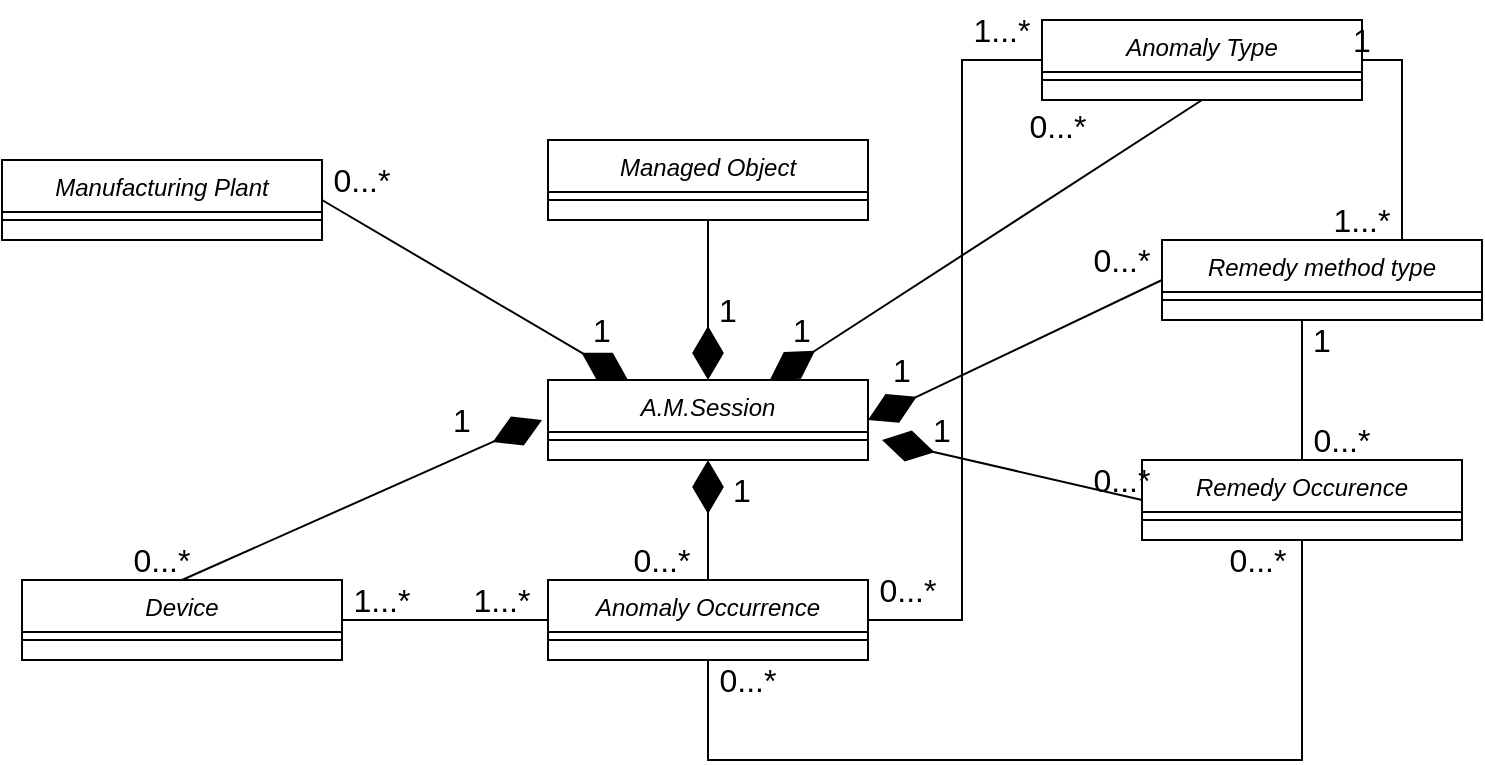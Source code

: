 <mxfile version="21.1.4" type="github">
  <diagram id="C5RBs43oDa-KdzZeNtuy" name="Page-1">
    <mxGraphModel dx="1313" dy="1958" grid="1" gridSize="10" guides="1" tooltips="1" connect="1" arrows="1" fold="1" page="1" pageScale="1" pageWidth="827" pageHeight="1169" math="0" shadow="0">
      <root>
        <mxCell id="WIyWlLk6GJQsqaUBKTNV-0" />
        <mxCell id="WIyWlLk6GJQsqaUBKTNV-1" parent="WIyWlLk6GJQsqaUBKTNV-0" />
        <mxCell id="xKLmWpBUdDbLds3pbili-0" value="Manufacturing Plant" style="swimlane;fontStyle=2;align=center;verticalAlign=top;childLayout=stackLayout;horizontal=1;startSize=26;horizontalStack=0;resizeParent=1;resizeLast=0;collapsible=1;marginBottom=0;rounded=0;shadow=0;strokeWidth=1;" vertex="1" parent="WIyWlLk6GJQsqaUBKTNV-1">
          <mxGeometry x="60" y="-890" width="160" height="40" as="geometry">
            <mxRectangle x="230" y="140" width="160" height="26" as="alternateBounds" />
          </mxGeometry>
        </mxCell>
        <mxCell id="xKLmWpBUdDbLds3pbili-4" value="" style="line;html=1;strokeWidth=1;align=left;verticalAlign=middle;spacingTop=-1;spacingLeft=3;spacingRight=3;rotatable=0;labelPosition=right;points=[];portConstraint=eastwest;" vertex="1" parent="xKLmWpBUdDbLds3pbili-0">
          <mxGeometry y="26" width="160" height="8" as="geometry" />
        </mxCell>
        <mxCell id="xKLmWpBUdDbLds3pbili-6" value="Device" style="swimlane;fontStyle=2;align=center;verticalAlign=top;childLayout=stackLayout;horizontal=1;startSize=26;horizontalStack=0;resizeParent=1;resizeLast=0;collapsible=1;marginBottom=0;rounded=0;shadow=0;strokeWidth=1;" vertex="1" parent="WIyWlLk6GJQsqaUBKTNV-1">
          <mxGeometry x="70" y="-680" width="160" height="40" as="geometry">
            <mxRectangle x="230" y="140" width="160" height="26" as="alternateBounds" />
          </mxGeometry>
        </mxCell>
        <mxCell id="xKLmWpBUdDbLds3pbili-7" value="" style="line;html=1;strokeWidth=1;align=left;verticalAlign=middle;spacingTop=-1;spacingLeft=3;spacingRight=3;rotatable=0;labelPosition=right;points=[];portConstraint=eastwest;" vertex="1" parent="xKLmWpBUdDbLds3pbili-6">
          <mxGeometry y="26" width="160" height="8" as="geometry" />
        </mxCell>
        <mxCell id="xKLmWpBUdDbLds3pbili-8" value="Anomaly Occurrence" style="swimlane;fontStyle=2;align=center;verticalAlign=top;childLayout=stackLayout;horizontal=1;startSize=26;horizontalStack=0;resizeParent=1;resizeLast=0;collapsible=1;marginBottom=0;rounded=0;shadow=0;strokeWidth=1;" vertex="1" parent="WIyWlLk6GJQsqaUBKTNV-1">
          <mxGeometry x="333" y="-680" width="160" height="40" as="geometry">
            <mxRectangle x="230" y="140" width="160" height="26" as="alternateBounds" />
          </mxGeometry>
        </mxCell>
        <mxCell id="xKLmWpBUdDbLds3pbili-9" value="" style="line;html=1;strokeWidth=1;align=left;verticalAlign=middle;spacingTop=-1;spacingLeft=3;spacingRight=3;rotatable=0;labelPosition=right;points=[];portConstraint=eastwest;" vertex="1" parent="xKLmWpBUdDbLds3pbili-8">
          <mxGeometry y="26" width="160" height="8" as="geometry" />
        </mxCell>
        <mxCell id="xKLmWpBUdDbLds3pbili-10" value="A.M.Session" style="swimlane;fontStyle=2;align=center;verticalAlign=top;childLayout=stackLayout;horizontal=1;startSize=26;horizontalStack=0;resizeParent=1;resizeLast=0;collapsible=1;marginBottom=0;rounded=0;shadow=0;strokeWidth=1;" vertex="1" parent="WIyWlLk6GJQsqaUBKTNV-1">
          <mxGeometry x="333" y="-780" width="160" height="40" as="geometry">
            <mxRectangle x="230" y="140" width="160" height="26" as="alternateBounds" />
          </mxGeometry>
        </mxCell>
        <mxCell id="xKLmWpBUdDbLds3pbili-11" value="" style="line;html=1;strokeWidth=1;align=left;verticalAlign=middle;spacingTop=-1;spacingLeft=3;spacingRight=3;rotatable=0;labelPosition=right;points=[];portConstraint=eastwest;" vertex="1" parent="xKLmWpBUdDbLds3pbili-10">
          <mxGeometry y="26" width="160" height="8" as="geometry" />
        </mxCell>
        <mxCell id="xKLmWpBUdDbLds3pbili-12" value="Managed Object" style="swimlane;fontStyle=2;align=center;verticalAlign=top;childLayout=stackLayout;horizontal=1;startSize=26;horizontalStack=0;resizeParent=1;resizeLast=0;collapsible=1;marginBottom=0;rounded=0;shadow=0;strokeWidth=1;" vertex="1" parent="WIyWlLk6GJQsqaUBKTNV-1">
          <mxGeometry x="333" y="-900" width="160" height="40" as="geometry">
            <mxRectangle x="230" y="140" width="160" height="26" as="alternateBounds" />
          </mxGeometry>
        </mxCell>
        <mxCell id="xKLmWpBUdDbLds3pbili-13" value="" style="line;html=1;strokeWidth=1;align=left;verticalAlign=middle;spacingTop=-1;spacingLeft=3;spacingRight=3;rotatable=0;labelPosition=right;points=[];portConstraint=eastwest;" vertex="1" parent="xKLmWpBUdDbLds3pbili-12">
          <mxGeometry y="26" width="160" height="8" as="geometry" />
        </mxCell>
        <mxCell id="xKLmWpBUdDbLds3pbili-14" value="Remedy method type" style="swimlane;fontStyle=2;align=center;verticalAlign=top;childLayout=stackLayout;horizontal=1;startSize=26;horizontalStack=0;resizeParent=1;resizeLast=0;collapsible=1;marginBottom=0;rounded=0;shadow=0;strokeWidth=1;" vertex="1" parent="WIyWlLk6GJQsqaUBKTNV-1">
          <mxGeometry x="640" y="-850" width="160" height="40" as="geometry">
            <mxRectangle x="230" y="140" width="160" height="26" as="alternateBounds" />
          </mxGeometry>
        </mxCell>
        <mxCell id="xKLmWpBUdDbLds3pbili-15" value="" style="line;html=1;strokeWidth=1;align=left;verticalAlign=middle;spacingTop=-1;spacingLeft=3;spacingRight=3;rotatable=0;labelPosition=right;points=[];portConstraint=eastwest;" vertex="1" parent="xKLmWpBUdDbLds3pbili-14">
          <mxGeometry y="26" width="160" height="8" as="geometry" />
        </mxCell>
        <mxCell id="xKLmWpBUdDbLds3pbili-16" value="Remedy Occurence" style="swimlane;fontStyle=2;align=center;verticalAlign=top;childLayout=stackLayout;horizontal=1;startSize=26;horizontalStack=0;resizeParent=1;resizeLast=0;collapsible=1;marginBottom=0;rounded=0;shadow=0;strokeWidth=1;" vertex="1" parent="WIyWlLk6GJQsqaUBKTNV-1">
          <mxGeometry x="630" y="-740" width="160" height="40" as="geometry">
            <mxRectangle x="230" y="140" width="160" height="26" as="alternateBounds" />
          </mxGeometry>
        </mxCell>
        <mxCell id="xKLmWpBUdDbLds3pbili-17" value="" style="line;html=1;strokeWidth=1;align=left;verticalAlign=middle;spacingTop=-1;spacingLeft=3;spacingRight=3;rotatable=0;labelPosition=right;points=[];portConstraint=eastwest;" vertex="1" parent="xKLmWpBUdDbLds3pbili-16">
          <mxGeometry y="26" width="160" height="8" as="geometry" />
        </mxCell>
        <mxCell id="xKLmWpBUdDbLds3pbili-18" value="Anomaly Type" style="swimlane;fontStyle=2;align=center;verticalAlign=top;childLayout=stackLayout;horizontal=1;startSize=26;horizontalStack=0;resizeParent=1;resizeLast=0;collapsible=1;marginBottom=0;rounded=0;shadow=0;strokeWidth=1;" vertex="1" parent="WIyWlLk6GJQsqaUBKTNV-1">
          <mxGeometry x="580" y="-960" width="160" height="40" as="geometry">
            <mxRectangle x="230" y="140" width="160" height="26" as="alternateBounds" />
          </mxGeometry>
        </mxCell>
        <mxCell id="xKLmWpBUdDbLds3pbili-19" value="" style="line;html=1;strokeWidth=1;align=left;verticalAlign=middle;spacingTop=-1;spacingLeft=3;spacingRight=3;rotatable=0;labelPosition=right;points=[];portConstraint=eastwest;" vertex="1" parent="xKLmWpBUdDbLds3pbili-18">
          <mxGeometry y="26" width="160" height="8" as="geometry" />
        </mxCell>
        <mxCell id="xKLmWpBUdDbLds3pbili-21" value="" style="endArrow=diamondThin;endFill=1;endSize=24;html=1;rounded=0;fontSize=12;curved=1;exitX=0.5;exitY=1;exitDx=0;exitDy=0;entryX=0.5;entryY=0;entryDx=0;entryDy=0;" edge="1" parent="WIyWlLk6GJQsqaUBKTNV-1" source="xKLmWpBUdDbLds3pbili-12" target="xKLmWpBUdDbLds3pbili-10">
          <mxGeometry width="160" relative="1" as="geometry">
            <mxPoint x="470" y="-820" as="sourcePoint" />
            <mxPoint x="630" y="-820" as="targetPoint" />
          </mxGeometry>
        </mxCell>
        <mxCell id="xKLmWpBUdDbLds3pbili-22" value="" style="endArrow=diamondThin;endFill=1;endSize=24;html=1;rounded=0;fontSize=12;curved=1;exitX=1;exitY=0.5;exitDx=0;exitDy=0;entryX=0.25;entryY=0;entryDx=0;entryDy=0;" edge="1" parent="WIyWlLk6GJQsqaUBKTNV-1" source="xKLmWpBUdDbLds3pbili-0" target="xKLmWpBUdDbLds3pbili-10">
          <mxGeometry width="160" relative="1" as="geometry">
            <mxPoint x="423" y="-850" as="sourcePoint" />
            <mxPoint x="423" y="-770" as="targetPoint" />
          </mxGeometry>
        </mxCell>
        <mxCell id="xKLmWpBUdDbLds3pbili-23" value="" style="endArrow=diamondThin;endFill=1;endSize=24;html=1;rounded=0;fontSize=12;curved=1;exitX=0.5;exitY=0;exitDx=0;exitDy=0;" edge="1" parent="WIyWlLk6GJQsqaUBKTNV-1" source="xKLmWpBUdDbLds3pbili-6">
          <mxGeometry width="160" relative="1" as="geometry">
            <mxPoint x="220" y="-830" as="sourcePoint" />
            <mxPoint x="330" y="-760" as="targetPoint" />
          </mxGeometry>
        </mxCell>
        <mxCell id="xKLmWpBUdDbLds3pbili-24" value="" style="endArrow=diamondThin;endFill=1;endSize=24;html=1;rounded=0;fontSize=12;curved=1;entryX=0.5;entryY=1;entryDx=0;entryDy=0;" edge="1" parent="WIyWlLk6GJQsqaUBKTNV-1" source="xKLmWpBUdDbLds3pbili-8" target="xKLmWpBUdDbLds3pbili-10">
          <mxGeometry width="160" relative="1" as="geometry">
            <mxPoint x="160" y="-670" as="sourcePoint" />
            <mxPoint x="340" y="-750" as="targetPoint" />
          </mxGeometry>
        </mxCell>
        <mxCell id="xKLmWpBUdDbLds3pbili-25" value="" style="endArrow=diamondThin;endFill=1;endSize=24;html=1;rounded=0;fontSize=12;curved=1;exitX=0.5;exitY=1;exitDx=0;exitDy=0;" edge="1" parent="WIyWlLk6GJQsqaUBKTNV-1" source="xKLmWpBUdDbLds3pbili-18" target="xKLmWpBUdDbLds3pbili-10">
          <mxGeometry width="160" relative="1" as="geometry">
            <mxPoint x="423" y="-670" as="sourcePoint" />
            <mxPoint x="423" y="-730" as="targetPoint" />
          </mxGeometry>
        </mxCell>
        <mxCell id="xKLmWpBUdDbLds3pbili-26" value="" style="endArrow=diamondThin;endFill=1;endSize=24;html=1;rounded=0;fontSize=12;curved=1;exitX=0;exitY=0.5;exitDx=0;exitDy=0;entryX=1;entryY=0.5;entryDx=0;entryDy=0;" edge="1" parent="WIyWlLk6GJQsqaUBKTNV-1" source="xKLmWpBUdDbLds3pbili-14" target="xKLmWpBUdDbLds3pbili-10">
          <mxGeometry width="160" relative="1" as="geometry">
            <mxPoint x="650" y="-910" as="sourcePoint" />
            <mxPoint x="451" y="-770" as="targetPoint" />
          </mxGeometry>
        </mxCell>
        <mxCell id="xKLmWpBUdDbLds3pbili-27" value="" style="endArrow=diamondThin;endFill=1;endSize=24;html=1;rounded=0;fontSize=12;curved=1;exitX=0;exitY=0.5;exitDx=0;exitDy=0;" edge="1" parent="WIyWlLk6GJQsqaUBKTNV-1" source="xKLmWpBUdDbLds3pbili-16">
          <mxGeometry width="160" relative="1" as="geometry">
            <mxPoint x="650" y="-820" as="sourcePoint" />
            <mxPoint x="500" y="-750" as="targetPoint" />
            <Array as="points" />
          </mxGeometry>
        </mxCell>
        <mxCell id="xKLmWpBUdDbLds3pbili-28" value="1" style="text;html=1;strokeColor=none;fillColor=none;align=center;verticalAlign=middle;whiteSpace=wrap;rounded=0;fontSize=16;" vertex="1" parent="WIyWlLk6GJQsqaUBKTNV-1">
          <mxGeometry x="350" y="-820" width="20" height="30" as="geometry" />
        </mxCell>
        <mxCell id="xKLmWpBUdDbLds3pbili-29" value="1" style="text;html=1;strokeColor=none;fillColor=none;align=center;verticalAlign=middle;whiteSpace=wrap;rounded=0;fontSize=16;" vertex="1" parent="WIyWlLk6GJQsqaUBKTNV-1">
          <mxGeometry x="413" y="-830" width="20" height="30" as="geometry" />
        </mxCell>
        <mxCell id="xKLmWpBUdDbLds3pbili-30" value="1" style="text;html=1;strokeColor=none;fillColor=none;align=center;verticalAlign=middle;whiteSpace=wrap;rounded=0;fontSize=16;" vertex="1" parent="WIyWlLk6GJQsqaUBKTNV-1">
          <mxGeometry x="450" y="-820" width="20" height="30" as="geometry" />
        </mxCell>
        <mxCell id="xKLmWpBUdDbLds3pbili-31" value="1" style="text;html=1;strokeColor=none;fillColor=none;align=center;verticalAlign=middle;whiteSpace=wrap;rounded=0;fontSize=16;" vertex="1" parent="WIyWlLk6GJQsqaUBKTNV-1">
          <mxGeometry x="500" y="-800" width="20" height="30" as="geometry" />
        </mxCell>
        <mxCell id="xKLmWpBUdDbLds3pbili-32" value="1" style="text;html=1;strokeColor=none;fillColor=none;align=center;verticalAlign=middle;whiteSpace=wrap;rounded=0;fontSize=16;" vertex="1" parent="WIyWlLk6GJQsqaUBKTNV-1">
          <mxGeometry x="520" y="-770" width="20" height="30" as="geometry" />
        </mxCell>
        <mxCell id="xKLmWpBUdDbLds3pbili-33" value="1" style="text;html=1;strokeColor=none;fillColor=none;align=center;verticalAlign=middle;whiteSpace=wrap;rounded=0;fontSize=16;" vertex="1" parent="WIyWlLk6GJQsqaUBKTNV-1">
          <mxGeometry x="420" y="-740" width="20" height="30" as="geometry" />
        </mxCell>
        <mxCell id="xKLmWpBUdDbLds3pbili-34" value="1" style="text;html=1;strokeColor=none;fillColor=none;align=center;verticalAlign=middle;whiteSpace=wrap;rounded=0;fontSize=16;" vertex="1" parent="WIyWlLk6GJQsqaUBKTNV-1">
          <mxGeometry x="280" y="-775" width="20" height="30" as="geometry" />
        </mxCell>
        <mxCell id="xKLmWpBUdDbLds3pbili-35" value="0...*" style="text;html=1;strokeColor=none;fillColor=none;align=center;verticalAlign=middle;whiteSpace=wrap;rounded=0;fontSize=16;" vertex="1" parent="WIyWlLk6GJQsqaUBKTNV-1">
          <mxGeometry x="220" y="-895" width="40" height="30" as="geometry" />
        </mxCell>
        <mxCell id="xKLmWpBUdDbLds3pbili-36" value="0...*" style="text;html=1;strokeColor=none;fillColor=none;align=center;verticalAlign=middle;whiteSpace=wrap;rounded=0;fontSize=16;" vertex="1" parent="WIyWlLk6GJQsqaUBKTNV-1">
          <mxGeometry x="120" y="-700" width="40" height="20" as="geometry" />
        </mxCell>
        <mxCell id="xKLmWpBUdDbLds3pbili-37" value="0...*" style="text;html=1;strokeColor=none;fillColor=none;align=center;verticalAlign=middle;whiteSpace=wrap;rounded=0;fontSize=16;" vertex="1" parent="WIyWlLk6GJQsqaUBKTNV-1">
          <mxGeometry x="370" y="-700" width="40" height="20" as="geometry" />
        </mxCell>
        <mxCell id="xKLmWpBUdDbLds3pbili-38" value="0...*" style="text;html=1;strokeColor=none;fillColor=none;align=center;verticalAlign=middle;whiteSpace=wrap;rounded=0;fontSize=16;" vertex="1" parent="WIyWlLk6GJQsqaUBKTNV-1">
          <mxGeometry x="600" y="-740" width="40" height="20" as="geometry" />
        </mxCell>
        <mxCell id="xKLmWpBUdDbLds3pbili-39" value="0...*" style="text;html=1;strokeColor=none;fillColor=none;align=center;verticalAlign=middle;whiteSpace=wrap;rounded=0;fontSize=16;" vertex="1" parent="WIyWlLk6GJQsqaUBKTNV-1">
          <mxGeometry x="600" y="-850" width="40" height="20" as="geometry" />
        </mxCell>
        <mxCell id="xKLmWpBUdDbLds3pbili-40" value="0...*" style="text;html=1;strokeColor=none;fillColor=none;align=center;verticalAlign=middle;whiteSpace=wrap;rounded=0;fontSize=16;" vertex="1" parent="WIyWlLk6GJQsqaUBKTNV-1">
          <mxGeometry x="568" y="-915" width="40" height="15" as="geometry" />
        </mxCell>
        <mxCell id="xKLmWpBUdDbLds3pbili-41" value="" style="endArrow=none;html=1;rounded=0;fontSize=12;startSize=8;endSize=8;entryX=1;entryY=0.5;entryDx=0;entryDy=0;exitX=0.75;exitY=0;exitDx=0;exitDy=0;" edge="1" parent="WIyWlLk6GJQsqaUBKTNV-1" source="xKLmWpBUdDbLds3pbili-14" target="xKLmWpBUdDbLds3pbili-18">
          <mxGeometry width="50" height="50" relative="1" as="geometry">
            <mxPoint x="530" y="-800" as="sourcePoint" />
            <mxPoint x="580" y="-850" as="targetPoint" />
            <Array as="points">
              <mxPoint x="760" y="-940" />
            </Array>
          </mxGeometry>
        </mxCell>
        <mxCell id="xKLmWpBUdDbLds3pbili-43" value="1" style="text;html=1;strokeColor=none;fillColor=none;align=center;verticalAlign=middle;whiteSpace=wrap;rounded=0;fontSize=16;" vertex="1" parent="WIyWlLk6GJQsqaUBKTNV-1">
          <mxGeometry x="720" y="-960" width="40" height="20" as="geometry" />
        </mxCell>
        <mxCell id="xKLmWpBUdDbLds3pbili-44" value="1...*" style="text;html=1;strokeColor=none;fillColor=none;align=center;verticalAlign=middle;whiteSpace=wrap;rounded=0;fontSize=16;" vertex="1" parent="WIyWlLk6GJQsqaUBKTNV-1">
          <mxGeometry x="720" y="-870" width="40" height="20" as="geometry" />
        </mxCell>
        <mxCell id="xKLmWpBUdDbLds3pbili-45" value="" style="endArrow=none;html=1;rounded=0;fontSize=12;startSize=8;endSize=8;exitX=0.5;exitY=0;exitDx=0;exitDy=0;" edge="1" parent="WIyWlLk6GJQsqaUBKTNV-1" source="xKLmWpBUdDbLds3pbili-16">
          <mxGeometry width="50" height="50" relative="1" as="geometry">
            <mxPoint x="770" y="-840" as="sourcePoint" />
            <mxPoint x="710" y="-810" as="targetPoint" />
            <Array as="points" />
          </mxGeometry>
        </mxCell>
        <mxCell id="xKLmWpBUdDbLds3pbili-46" value="1" style="text;html=1;strokeColor=none;fillColor=none;align=center;verticalAlign=middle;whiteSpace=wrap;rounded=0;fontSize=16;" vertex="1" parent="WIyWlLk6GJQsqaUBKTNV-1">
          <mxGeometry x="700" y="-810" width="40" height="20" as="geometry" />
        </mxCell>
        <mxCell id="xKLmWpBUdDbLds3pbili-48" value="0...*" style="text;html=1;strokeColor=none;fillColor=none;align=center;verticalAlign=middle;whiteSpace=wrap;rounded=0;fontSize=16;" vertex="1" parent="WIyWlLk6GJQsqaUBKTNV-1">
          <mxGeometry x="710" y="-760" width="40" height="20" as="geometry" />
        </mxCell>
        <mxCell id="xKLmWpBUdDbLds3pbili-49" value="" style="endArrow=none;html=1;rounded=0;fontSize=12;startSize=8;endSize=8;entryX=0.5;entryY=1;entryDx=0;entryDy=0;exitX=0.5;exitY=1;exitDx=0;exitDy=0;" edge="1" parent="WIyWlLk6GJQsqaUBKTNV-1" source="xKLmWpBUdDbLds3pbili-8" target="xKLmWpBUdDbLds3pbili-16">
          <mxGeometry width="50" height="50" relative="1" as="geometry">
            <mxPoint x="720" y="-730" as="sourcePoint" />
            <mxPoint x="730" y="-800" as="targetPoint" />
            <Array as="points">
              <mxPoint x="413" y="-590" />
              <mxPoint x="710" y="-590" />
            </Array>
          </mxGeometry>
        </mxCell>
        <mxCell id="xKLmWpBUdDbLds3pbili-50" value="0...*" style="text;html=1;strokeColor=none;fillColor=none;align=center;verticalAlign=middle;whiteSpace=wrap;rounded=0;fontSize=16;" vertex="1" parent="WIyWlLk6GJQsqaUBKTNV-1">
          <mxGeometry x="413" y="-640" width="40" height="20" as="geometry" />
        </mxCell>
        <mxCell id="xKLmWpBUdDbLds3pbili-51" value="0...*" style="text;html=1;strokeColor=none;fillColor=none;align=center;verticalAlign=middle;whiteSpace=wrap;rounded=0;fontSize=16;" vertex="1" parent="WIyWlLk6GJQsqaUBKTNV-1">
          <mxGeometry x="668" y="-700" width="40" height="20" as="geometry" />
        </mxCell>
        <mxCell id="xKLmWpBUdDbLds3pbili-52" value="" style="endArrow=none;html=1;rounded=0;fontSize=12;startSize=8;endSize=8;entryX=0;entryY=0.5;entryDx=0;entryDy=0;exitX=1;exitY=0.5;exitDx=0;exitDy=0;" edge="1" parent="WIyWlLk6GJQsqaUBKTNV-1" source="xKLmWpBUdDbLds3pbili-6" target="xKLmWpBUdDbLds3pbili-8">
          <mxGeometry width="50" height="50" relative="1" as="geometry">
            <mxPoint x="270" y="-644.0" as="sourcePoint" />
            <mxPoint x="720" y="-690" as="targetPoint" />
            <Array as="points">
              <mxPoint x="310" y="-660" />
            </Array>
          </mxGeometry>
        </mxCell>
        <mxCell id="xKLmWpBUdDbLds3pbili-54" value="" style="endArrow=none;html=1;rounded=0;fontSize=12;startSize=8;endSize=8;entryX=0;entryY=0.5;entryDx=0;entryDy=0;exitX=1;exitY=0.5;exitDx=0;exitDy=0;" edge="1" parent="WIyWlLk6GJQsqaUBKTNV-1" source="xKLmWpBUdDbLds3pbili-6">
          <mxGeometry width="50" height="50" relative="1" as="geometry">
            <mxPoint x="230" y="-660" as="sourcePoint" />
            <mxPoint x="230" y="-644.0" as="targetPoint" />
            <Array as="points" />
          </mxGeometry>
        </mxCell>
        <mxCell id="xKLmWpBUdDbLds3pbili-55" value="1...*" style="text;html=1;strokeColor=none;fillColor=none;align=center;verticalAlign=middle;whiteSpace=wrap;rounded=0;fontSize=16;" vertex="1" parent="WIyWlLk6GJQsqaUBKTNV-1">
          <mxGeometry x="230" y="-680" width="40" height="20" as="geometry" />
        </mxCell>
        <mxCell id="xKLmWpBUdDbLds3pbili-56" value="1...*" style="text;html=1;strokeColor=none;fillColor=none;align=center;verticalAlign=middle;whiteSpace=wrap;rounded=0;fontSize=16;" vertex="1" parent="WIyWlLk6GJQsqaUBKTNV-1">
          <mxGeometry x="290" y="-680" width="40" height="20" as="geometry" />
        </mxCell>
        <mxCell id="xKLmWpBUdDbLds3pbili-58" value="" style="endArrow=none;html=1;rounded=0;fontSize=12;startSize=8;endSize=8;entryX=0;entryY=0.5;entryDx=0;entryDy=0;exitX=1;exitY=0.5;exitDx=0;exitDy=0;" edge="1" parent="WIyWlLk6GJQsqaUBKTNV-1" source="xKLmWpBUdDbLds3pbili-8" target="xKLmWpBUdDbLds3pbili-18">
          <mxGeometry width="50" height="50" relative="1" as="geometry">
            <mxPoint x="423" y="-630" as="sourcePoint" />
            <mxPoint x="720" y="-690" as="targetPoint" />
            <Array as="points">
              <mxPoint x="540" y="-660" />
              <mxPoint x="540" y="-940" />
            </Array>
          </mxGeometry>
        </mxCell>
        <mxCell id="xKLmWpBUdDbLds3pbili-59" value="1...*" style="text;html=1;strokeColor=none;fillColor=none;align=center;verticalAlign=middle;whiteSpace=wrap;rounded=0;fontSize=16;" vertex="1" parent="WIyWlLk6GJQsqaUBKTNV-1">
          <mxGeometry x="540" y="-970" width="40" height="30" as="geometry" />
        </mxCell>
        <mxCell id="xKLmWpBUdDbLds3pbili-60" value="0...*" style="text;html=1;strokeColor=none;fillColor=none;align=center;verticalAlign=middle;whiteSpace=wrap;rounded=0;fontSize=16;" vertex="1" parent="WIyWlLk6GJQsqaUBKTNV-1">
          <mxGeometry x="493" y="-690" width="40" height="30" as="geometry" />
        </mxCell>
      </root>
    </mxGraphModel>
  </diagram>
</mxfile>
